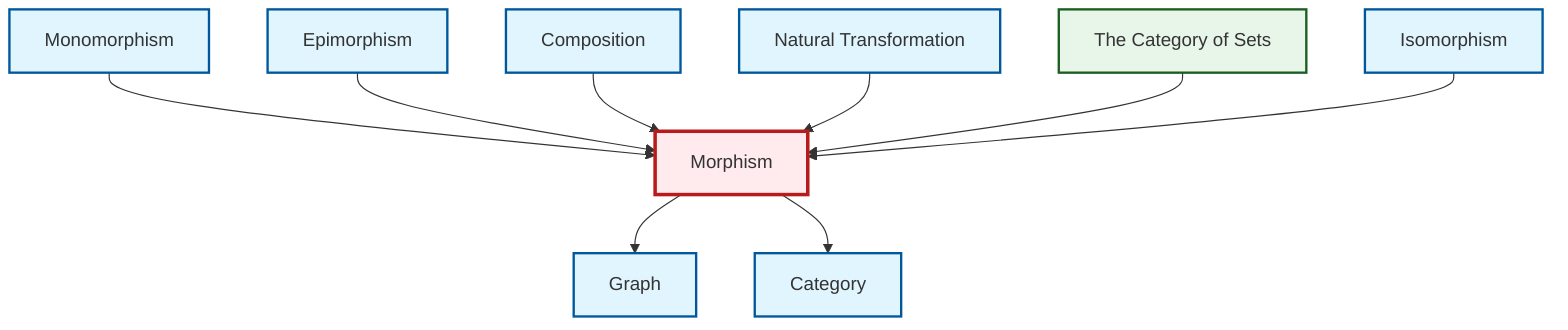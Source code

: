 graph TD
    classDef definition fill:#e1f5fe,stroke:#01579b,stroke-width:2px
    classDef theorem fill:#f3e5f5,stroke:#4a148c,stroke-width:2px
    classDef axiom fill:#fff3e0,stroke:#e65100,stroke-width:2px
    classDef example fill:#e8f5e9,stroke:#1b5e20,stroke-width:2px
    classDef current fill:#ffebee,stroke:#b71c1c,stroke-width:3px
    def-composition["Composition"]:::definition
    def-monomorphism["Monomorphism"]:::definition
    def-morphism["Morphism"]:::definition
    def-isomorphism["Isomorphism"]:::definition
    ex-set-category["The Category of Sets"]:::example
    def-natural-transformation["Natural Transformation"]:::definition
    def-category["Category"]:::definition
    def-epimorphism["Epimorphism"]:::definition
    def-graph["Graph"]:::definition
    def-monomorphism --> def-morphism
    def-epimorphism --> def-morphism
    def-composition --> def-morphism
    def-morphism --> def-graph
    def-natural-transformation --> def-morphism
    ex-set-category --> def-morphism
    def-isomorphism --> def-morphism
    def-morphism --> def-category
    class def-morphism current